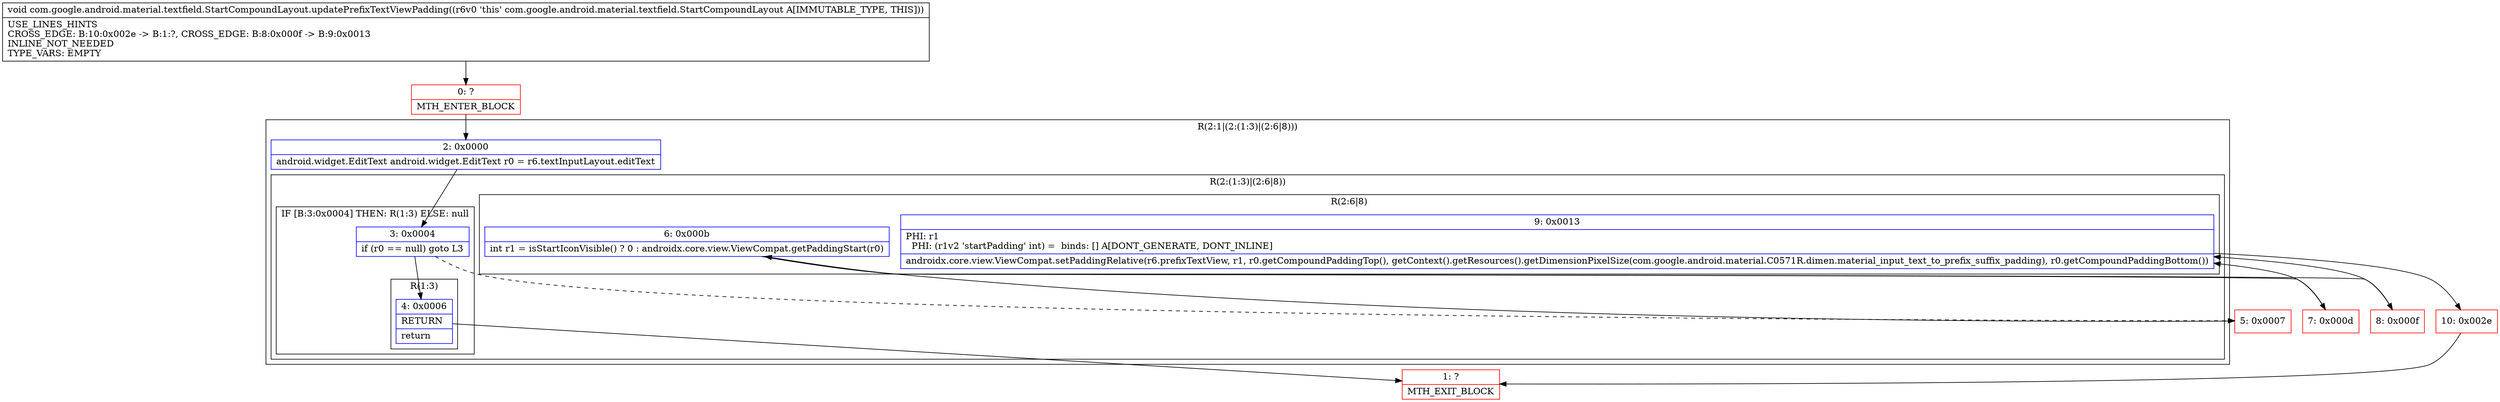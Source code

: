 digraph "CFG forcom.google.android.material.textfield.StartCompoundLayout.updatePrefixTextViewPadding()V" {
subgraph cluster_Region_459458028 {
label = "R(2:1|(2:(1:3)|(2:6|8)))";
node [shape=record,color=blue];
Node_2 [shape=record,label="{2\:\ 0x0000|android.widget.EditText android.widget.EditText r0 = r6.textInputLayout.editText\l}"];
subgraph cluster_Region_1614280221 {
label = "R(2:(1:3)|(2:6|8))";
node [shape=record,color=blue];
subgraph cluster_IfRegion_323362665 {
label = "IF [B:3:0x0004] THEN: R(1:3) ELSE: null";
node [shape=record,color=blue];
Node_3 [shape=record,label="{3\:\ 0x0004|if (r0 == null) goto L3\l}"];
subgraph cluster_Region_869825987 {
label = "R(1:3)";
node [shape=record,color=blue];
Node_4 [shape=record,label="{4\:\ 0x0006|RETURN\l|return\l}"];
}
}
subgraph cluster_Region_154358595 {
label = "R(2:6|8)";
node [shape=record,color=blue];
Node_6 [shape=record,label="{6\:\ 0x000b|int r1 = isStartIconVisible() ? 0 : androidx.core.view.ViewCompat.getPaddingStart(r0)\l}"];
Node_9 [shape=record,label="{9\:\ 0x0013|PHI: r1 \l  PHI: (r1v2 'startPadding' int) =  binds: [] A[DONT_GENERATE, DONT_INLINE]\l|androidx.core.view.ViewCompat.setPaddingRelative(r6.prefixTextView, r1, r0.getCompoundPaddingTop(), getContext().getResources().getDimensionPixelSize(com.google.android.material.C0571R.dimen.material_input_text_to_prefix_suffix_padding), r0.getCompoundPaddingBottom())\l}"];
}
}
}
Node_0 [shape=record,color=red,label="{0\:\ ?|MTH_ENTER_BLOCK\l}"];
Node_1 [shape=record,color=red,label="{1\:\ ?|MTH_EXIT_BLOCK\l}"];
Node_5 [shape=record,color=red,label="{5\:\ 0x0007}"];
Node_7 [shape=record,color=red,label="{7\:\ 0x000d}"];
Node_10 [shape=record,color=red,label="{10\:\ 0x002e}"];
Node_8 [shape=record,color=red,label="{8\:\ 0x000f}"];
MethodNode[shape=record,label="{void com.google.android.material.textfield.StartCompoundLayout.updatePrefixTextViewPadding((r6v0 'this' com.google.android.material.textfield.StartCompoundLayout A[IMMUTABLE_TYPE, THIS]))  | USE_LINES_HINTS\lCROSS_EDGE: B:10:0x002e \-\> B:1:?, CROSS_EDGE: B:8:0x000f \-\> B:9:0x0013\lINLINE_NOT_NEEDED\lTYPE_VARS: EMPTY\l}"];
MethodNode -> Node_0;Node_2 -> Node_3;
Node_3 -> Node_4;
Node_3 -> Node_5[style=dashed];
Node_4 -> Node_1;
Node_6 -> Node_7;
Node_6 -> Node_8;
Node_9 -> Node_10;
Node_0 -> Node_2;
Node_5 -> Node_6;
Node_7 -> Node_9;
Node_10 -> Node_1;
Node_8 -> Node_9;
}

